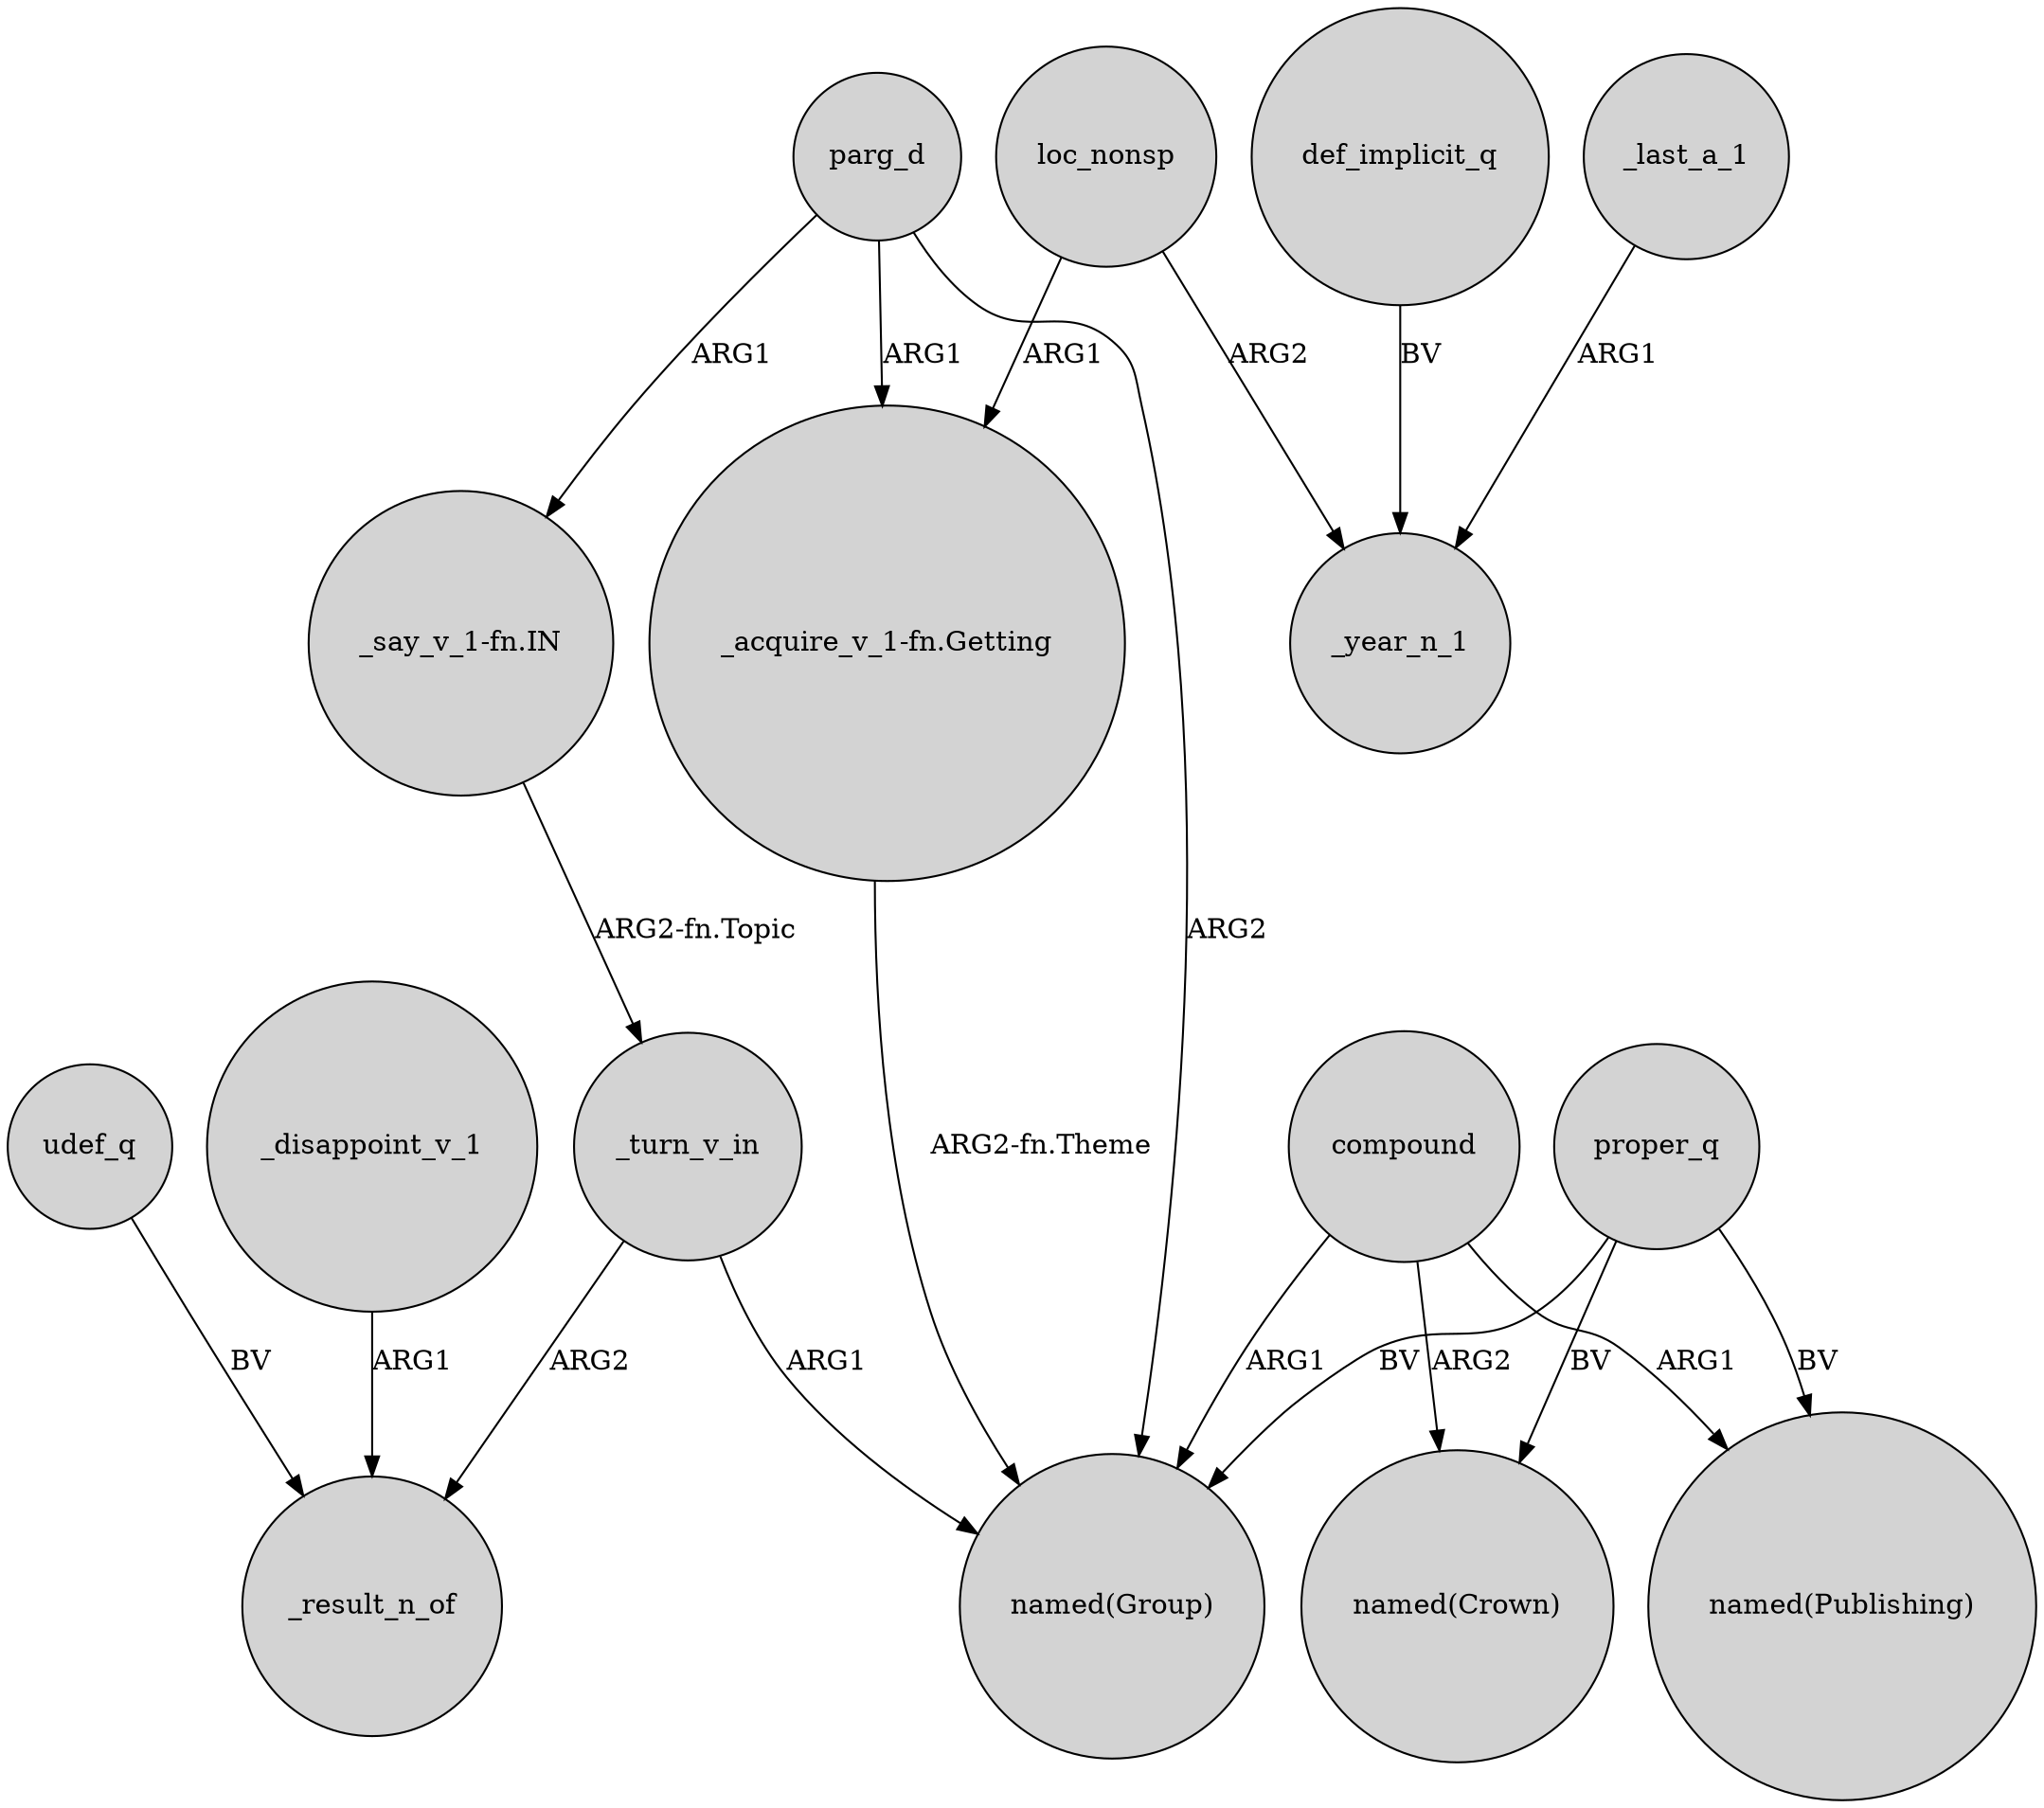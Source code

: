 digraph {
	node [shape=circle style=filled]
	"_acquire_v_1-fn.Getting" -> "named(Group)" [label="ARG2-fn.Theme"]
	def_implicit_q -> _year_n_1 [label=BV]
	parg_d -> "named(Group)" [label=ARG2]
	proper_q -> "named(Crown)" [label=BV]
	proper_q -> "named(Publishing)" [label=BV]
	_turn_v_in -> "named(Group)" [label=ARG1]
	parg_d -> "_say_v_1-fn.IN" [label=ARG1]
	compound -> "named(Group)" [label=ARG1]
	udef_q -> _result_n_of [label=BV]
	_turn_v_in -> _result_n_of [label=ARG2]
	compound -> "named(Publishing)" [label=ARG1]
	loc_nonsp -> _year_n_1 [label=ARG2]
	_disappoint_v_1 -> _result_n_of [label=ARG1]
	_last_a_1 -> _year_n_1 [label=ARG1]
	proper_q -> "named(Group)" [label=BV]
	parg_d -> "_acquire_v_1-fn.Getting" [label=ARG1]
	compound -> "named(Crown)" [label=ARG2]
	"_say_v_1-fn.IN" -> _turn_v_in [label="ARG2-fn.Topic"]
	loc_nonsp -> "_acquire_v_1-fn.Getting" [label=ARG1]
}
